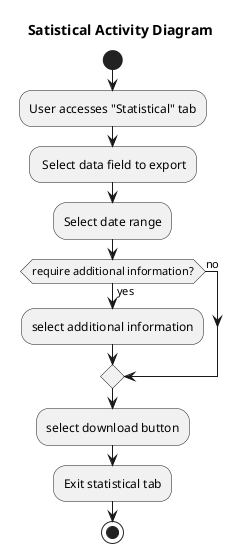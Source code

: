 @startuml
title Satistical Activity Diagram
start
:User accesses "Statistical" tab;
: Select data field to export;
:Select date range;
if(require additional information?) then (yes)
:select additional information;
else (no)
endif
:select download button;
:Exit statistical tab;

stop
@enduml